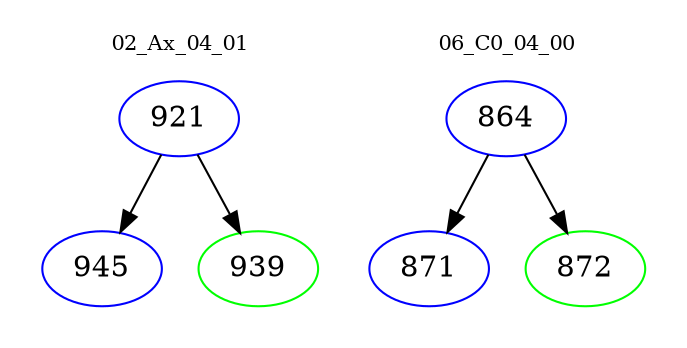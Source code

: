 digraph{
subgraph cluster_0 {
color = white
label = "02_Ax_04_01";
fontsize=10;
T0_921 [label="921", color="blue"]
T0_921 -> T0_945 [color="black"]
T0_945 [label="945", color="blue"]
T0_921 -> T0_939 [color="black"]
T0_939 [label="939", color="green"]
}
subgraph cluster_1 {
color = white
label = "06_C0_04_00";
fontsize=10;
T1_864 [label="864", color="blue"]
T1_864 -> T1_871 [color="black"]
T1_871 [label="871", color="blue"]
T1_864 -> T1_872 [color="black"]
T1_872 [label="872", color="green"]
}
}
